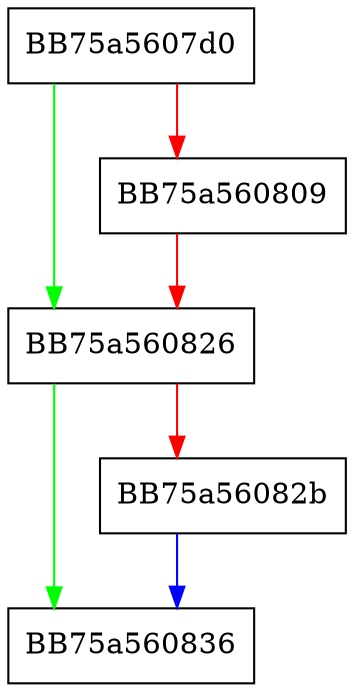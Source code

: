 digraph KERNEL32_DLL_GetCurrentThread {
  node [shape="box"];
  graph [splines=ortho];
  BB75a5607d0 -> BB75a560826 [color="green"];
  BB75a5607d0 -> BB75a560809 [color="red"];
  BB75a560809 -> BB75a560826 [color="red"];
  BB75a560826 -> BB75a560836 [color="green"];
  BB75a560826 -> BB75a56082b [color="red"];
  BB75a56082b -> BB75a560836 [color="blue"];
}